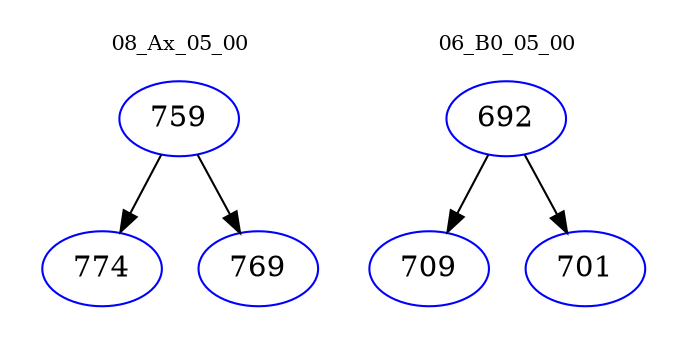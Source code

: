 digraph{
subgraph cluster_0 {
color = white
label = "08_Ax_05_00";
fontsize=10;
T0_759 [label="759", color="blue"]
T0_759 -> T0_774 [color="black"]
T0_774 [label="774", color="blue"]
T0_759 -> T0_769 [color="black"]
T0_769 [label="769", color="blue"]
}
subgraph cluster_1 {
color = white
label = "06_B0_05_00";
fontsize=10;
T1_692 [label="692", color="blue"]
T1_692 -> T1_709 [color="black"]
T1_709 [label="709", color="blue"]
T1_692 -> T1_701 [color="black"]
T1_701 [label="701", color="blue"]
}
}
